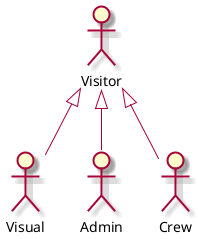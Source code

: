 @startuml HerenciaUser

skin rose

:Visual: as V
:Admin: as A
:Crew: as C
:Visitor: as Vi

Vi <|-- C
Vi <|-- A
Vi <|-- V

@enduml